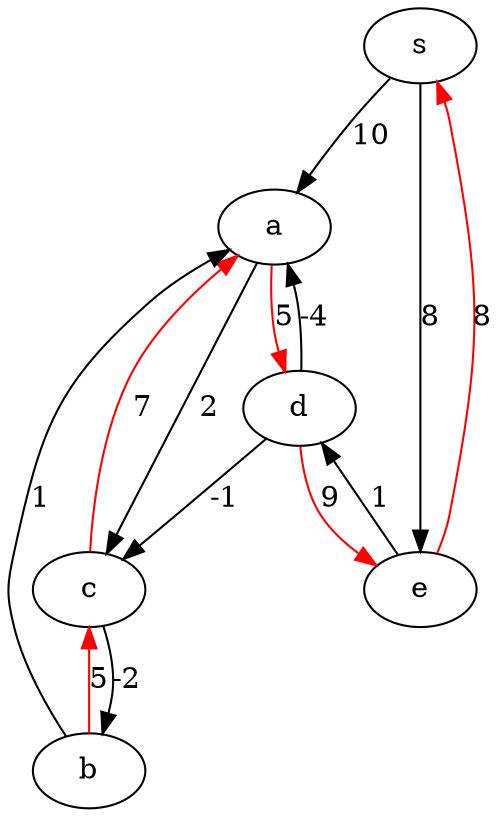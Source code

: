 digraph {
s->a[label = "10",weight="10"];
s->e[label = "8",weight="8"];
a->c[label = "2",weight="2"];
b->a[label = "1",weight="1"];
c->b[label = "-2",weight="-2"];
d->a[label = "-4",weight="-4"];
d->c[label = "-1",weight="-1"];
e->d[label = "1",weight="1"];
a->d[label = "5",weight="5" color = "red"];
b->c[label = "5",weight="5" color = "red"];
c->a[label = "7",weight="7" color = "red"];
d->e[label = "9",weight="9" color = "red"];
e->s[label = "8",weight="8" color = "red"];
}